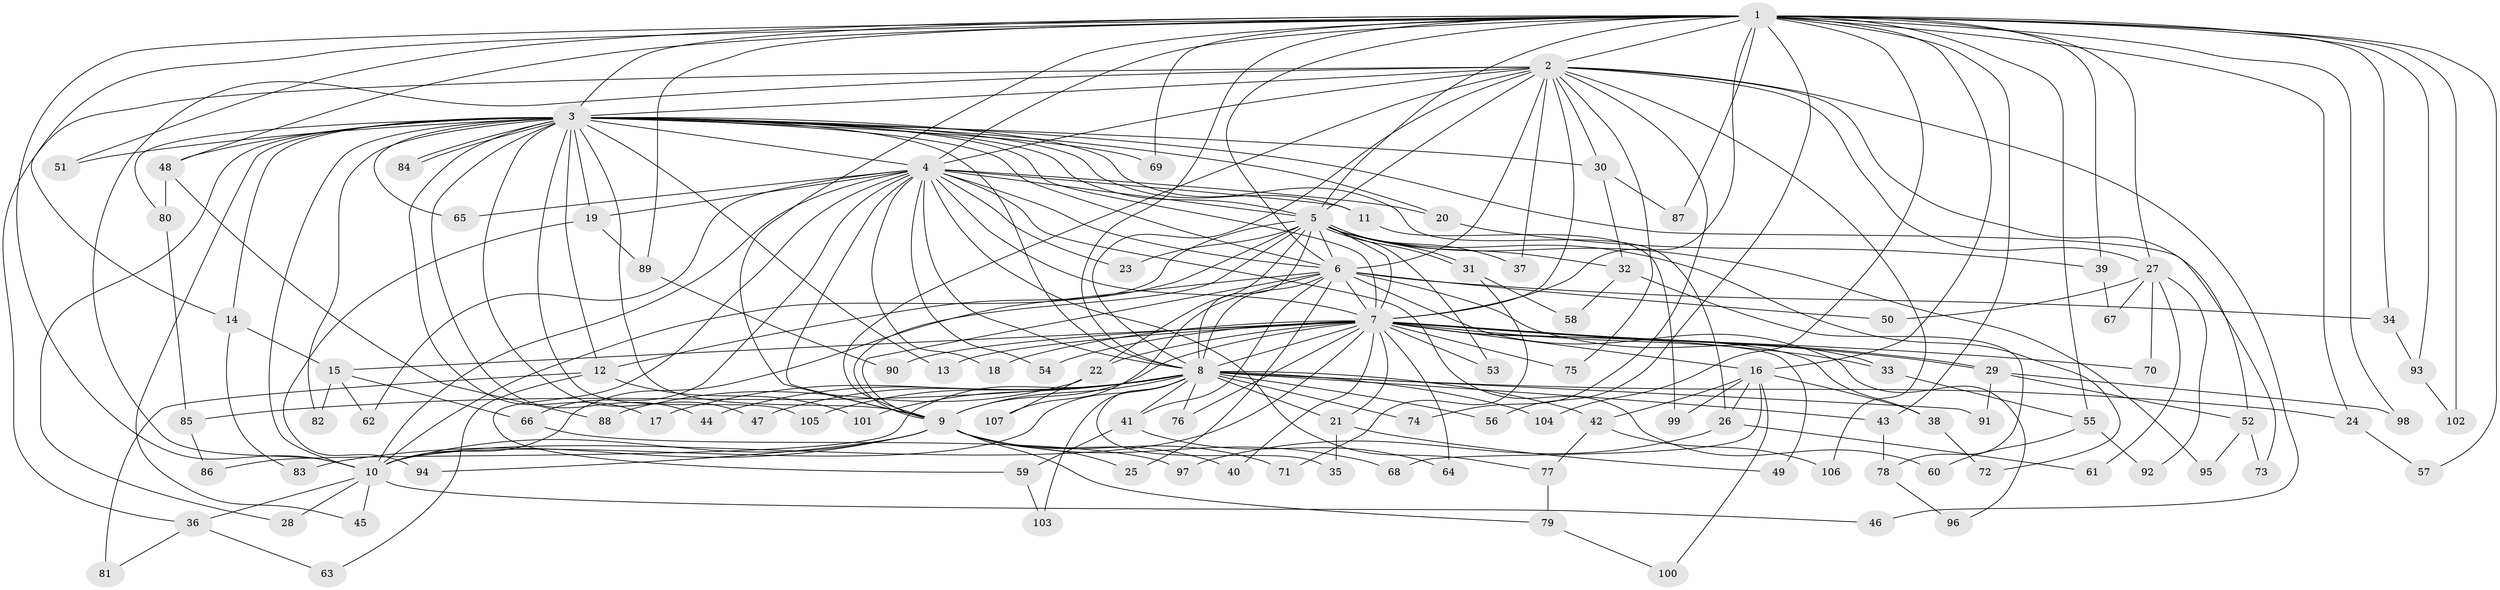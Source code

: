 // Generated by graph-tools (version 1.1) at 2025/49/03/09/25 03:49:38]
// undirected, 107 vertices, 239 edges
graph export_dot {
graph [start="1"]
  node [color=gray90,style=filled];
  1;
  2;
  3;
  4;
  5;
  6;
  7;
  8;
  9;
  10;
  11;
  12;
  13;
  14;
  15;
  16;
  17;
  18;
  19;
  20;
  21;
  22;
  23;
  24;
  25;
  26;
  27;
  28;
  29;
  30;
  31;
  32;
  33;
  34;
  35;
  36;
  37;
  38;
  39;
  40;
  41;
  42;
  43;
  44;
  45;
  46;
  47;
  48;
  49;
  50;
  51;
  52;
  53;
  54;
  55;
  56;
  57;
  58;
  59;
  60;
  61;
  62;
  63;
  64;
  65;
  66;
  67;
  68;
  69;
  70;
  71;
  72;
  73;
  74;
  75;
  76;
  77;
  78;
  79;
  80;
  81;
  82;
  83;
  84;
  85;
  86;
  87;
  88;
  89;
  90;
  91;
  92;
  93;
  94;
  95;
  96;
  97;
  98;
  99;
  100;
  101;
  102;
  103;
  104;
  105;
  106;
  107;
  1 -- 2;
  1 -- 3;
  1 -- 4;
  1 -- 5;
  1 -- 6;
  1 -- 7;
  1 -- 8;
  1 -- 9;
  1 -- 10;
  1 -- 14;
  1 -- 16;
  1 -- 24;
  1 -- 27;
  1 -- 34;
  1 -- 39;
  1 -- 43;
  1 -- 48;
  1 -- 51;
  1 -- 55;
  1 -- 56;
  1 -- 57;
  1 -- 69;
  1 -- 87;
  1 -- 89;
  1 -- 93;
  1 -- 98;
  1 -- 102;
  1 -- 104;
  2 -- 3;
  2 -- 4;
  2 -- 5;
  2 -- 6;
  2 -- 7;
  2 -- 8;
  2 -- 9;
  2 -- 10;
  2 -- 27;
  2 -- 30;
  2 -- 36;
  2 -- 37;
  2 -- 46;
  2 -- 52;
  2 -- 74;
  2 -- 75;
  2 -- 106;
  3 -- 4;
  3 -- 5;
  3 -- 6;
  3 -- 7;
  3 -- 8;
  3 -- 9;
  3 -- 10;
  3 -- 11;
  3 -- 12;
  3 -- 13;
  3 -- 14;
  3 -- 17;
  3 -- 19;
  3 -- 20;
  3 -- 26;
  3 -- 28;
  3 -- 30;
  3 -- 44;
  3 -- 45;
  3 -- 47;
  3 -- 48;
  3 -- 51;
  3 -- 65;
  3 -- 69;
  3 -- 73;
  3 -- 80;
  3 -- 82;
  3 -- 84;
  3 -- 84;
  3 -- 105;
  4 -- 5;
  4 -- 6;
  4 -- 7;
  4 -- 8;
  4 -- 9;
  4 -- 10;
  4 -- 11;
  4 -- 18;
  4 -- 19;
  4 -- 20;
  4 -- 23;
  4 -- 54;
  4 -- 59;
  4 -- 60;
  4 -- 62;
  4 -- 65;
  4 -- 66;
  4 -- 77;
  5 -- 6;
  5 -- 7;
  5 -- 8;
  5 -- 9;
  5 -- 10;
  5 -- 12;
  5 -- 22;
  5 -- 23;
  5 -- 31;
  5 -- 31;
  5 -- 32;
  5 -- 37;
  5 -- 53;
  5 -- 72;
  5 -- 95;
  6 -- 7;
  6 -- 8;
  6 -- 9;
  6 -- 10;
  6 -- 25;
  6 -- 33;
  6 -- 34;
  6 -- 41;
  6 -- 50;
  6 -- 96;
  6 -- 107;
  7 -- 8;
  7 -- 9;
  7 -- 10;
  7 -- 13;
  7 -- 15;
  7 -- 16;
  7 -- 18;
  7 -- 21;
  7 -- 22;
  7 -- 29;
  7 -- 29;
  7 -- 33;
  7 -- 38;
  7 -- 40;
  7 -- 49;
  7 -- 53;
  7 -- 54;
  7 -- 64;
  7 -- 70;
  7 -- 75;
  7 -- 76;
  7 -- 90;
  8 -- 9;
  8 -- 10;
  8 -- 17;
  8 -- 21;
  8 -- 24;
  8 -- 35;
  8 -- 41;
  8 -- 42;
  8 -- 43;
  8 -- 44;
  8 -- 47;
  8 -- 56;
  8 -- 74;
  8 -- 76;
  8 -- 85;
  8 -- 86;
  8 -- 91;
  8 -- 101;
  8 -- 103;
  8 -- 104;
  8 -- 105;
  9 -- 10;
  9 -- 25;
  9 -- 40;
  9 -- 68;
  9 -- 71;
  9 -- 79;
  9 -- 83;
  9 -- 94;
  10 -- 28;
  10 -- 36;
  10 -- 45;
  10 -- 46;
  11 -- 99;
  12 -- 63;
  12 -- 81;
  12 -- 101;
  14 -- 15;
  14 -- 83;
  15 -- 62;
  15 -- 66;
  15 -- 82;
  16 -- 26;
  16 -- 38;
  16 -- 42;
  16 -- 68;
  16 -- 99;
  16 -- 100;
  19 -- 89;
  19 -- 94;
  20 -- 39;
  21 -- 35;
  21 -- 49;
  22 -- 88;
  22 -- 107;
  24 -- 57;
  26 -- 61;
  26 -- 97;
  27 -- 50;
  27 -- 61;
  27 -- 67;
  27 -- 70;
  27 -- 92;
  29 -- 52;
  29 -- 91;
  29 -- 98;
  30 -- 32;
  30 -- 87;
  31 -- 58;
  31 -- 71;
  32 -- 58;
  32 -- 78;
  33 -- 55;
  34 -- 93;
  36 -- 63;
  36 -- 81;
  38 -- 72;
  39 -- 67;
  41 -- 59;
  41 -- 64;
  42 -- 77;
  42 -- 106;
  43 -- 78;
  48 -- 80;
  48 -- 88;
  52 -- 73;
  52 -- 95;
  55 -- 60;
  55 -- 92;
  59 -- 103;
  66 -- 97;
  77 -- 79;
  78 -- 96;
  79 -- 100;
  80 -- 85;
  85 -- 86;
  89 -- 90;
  93 -- 102;
}
